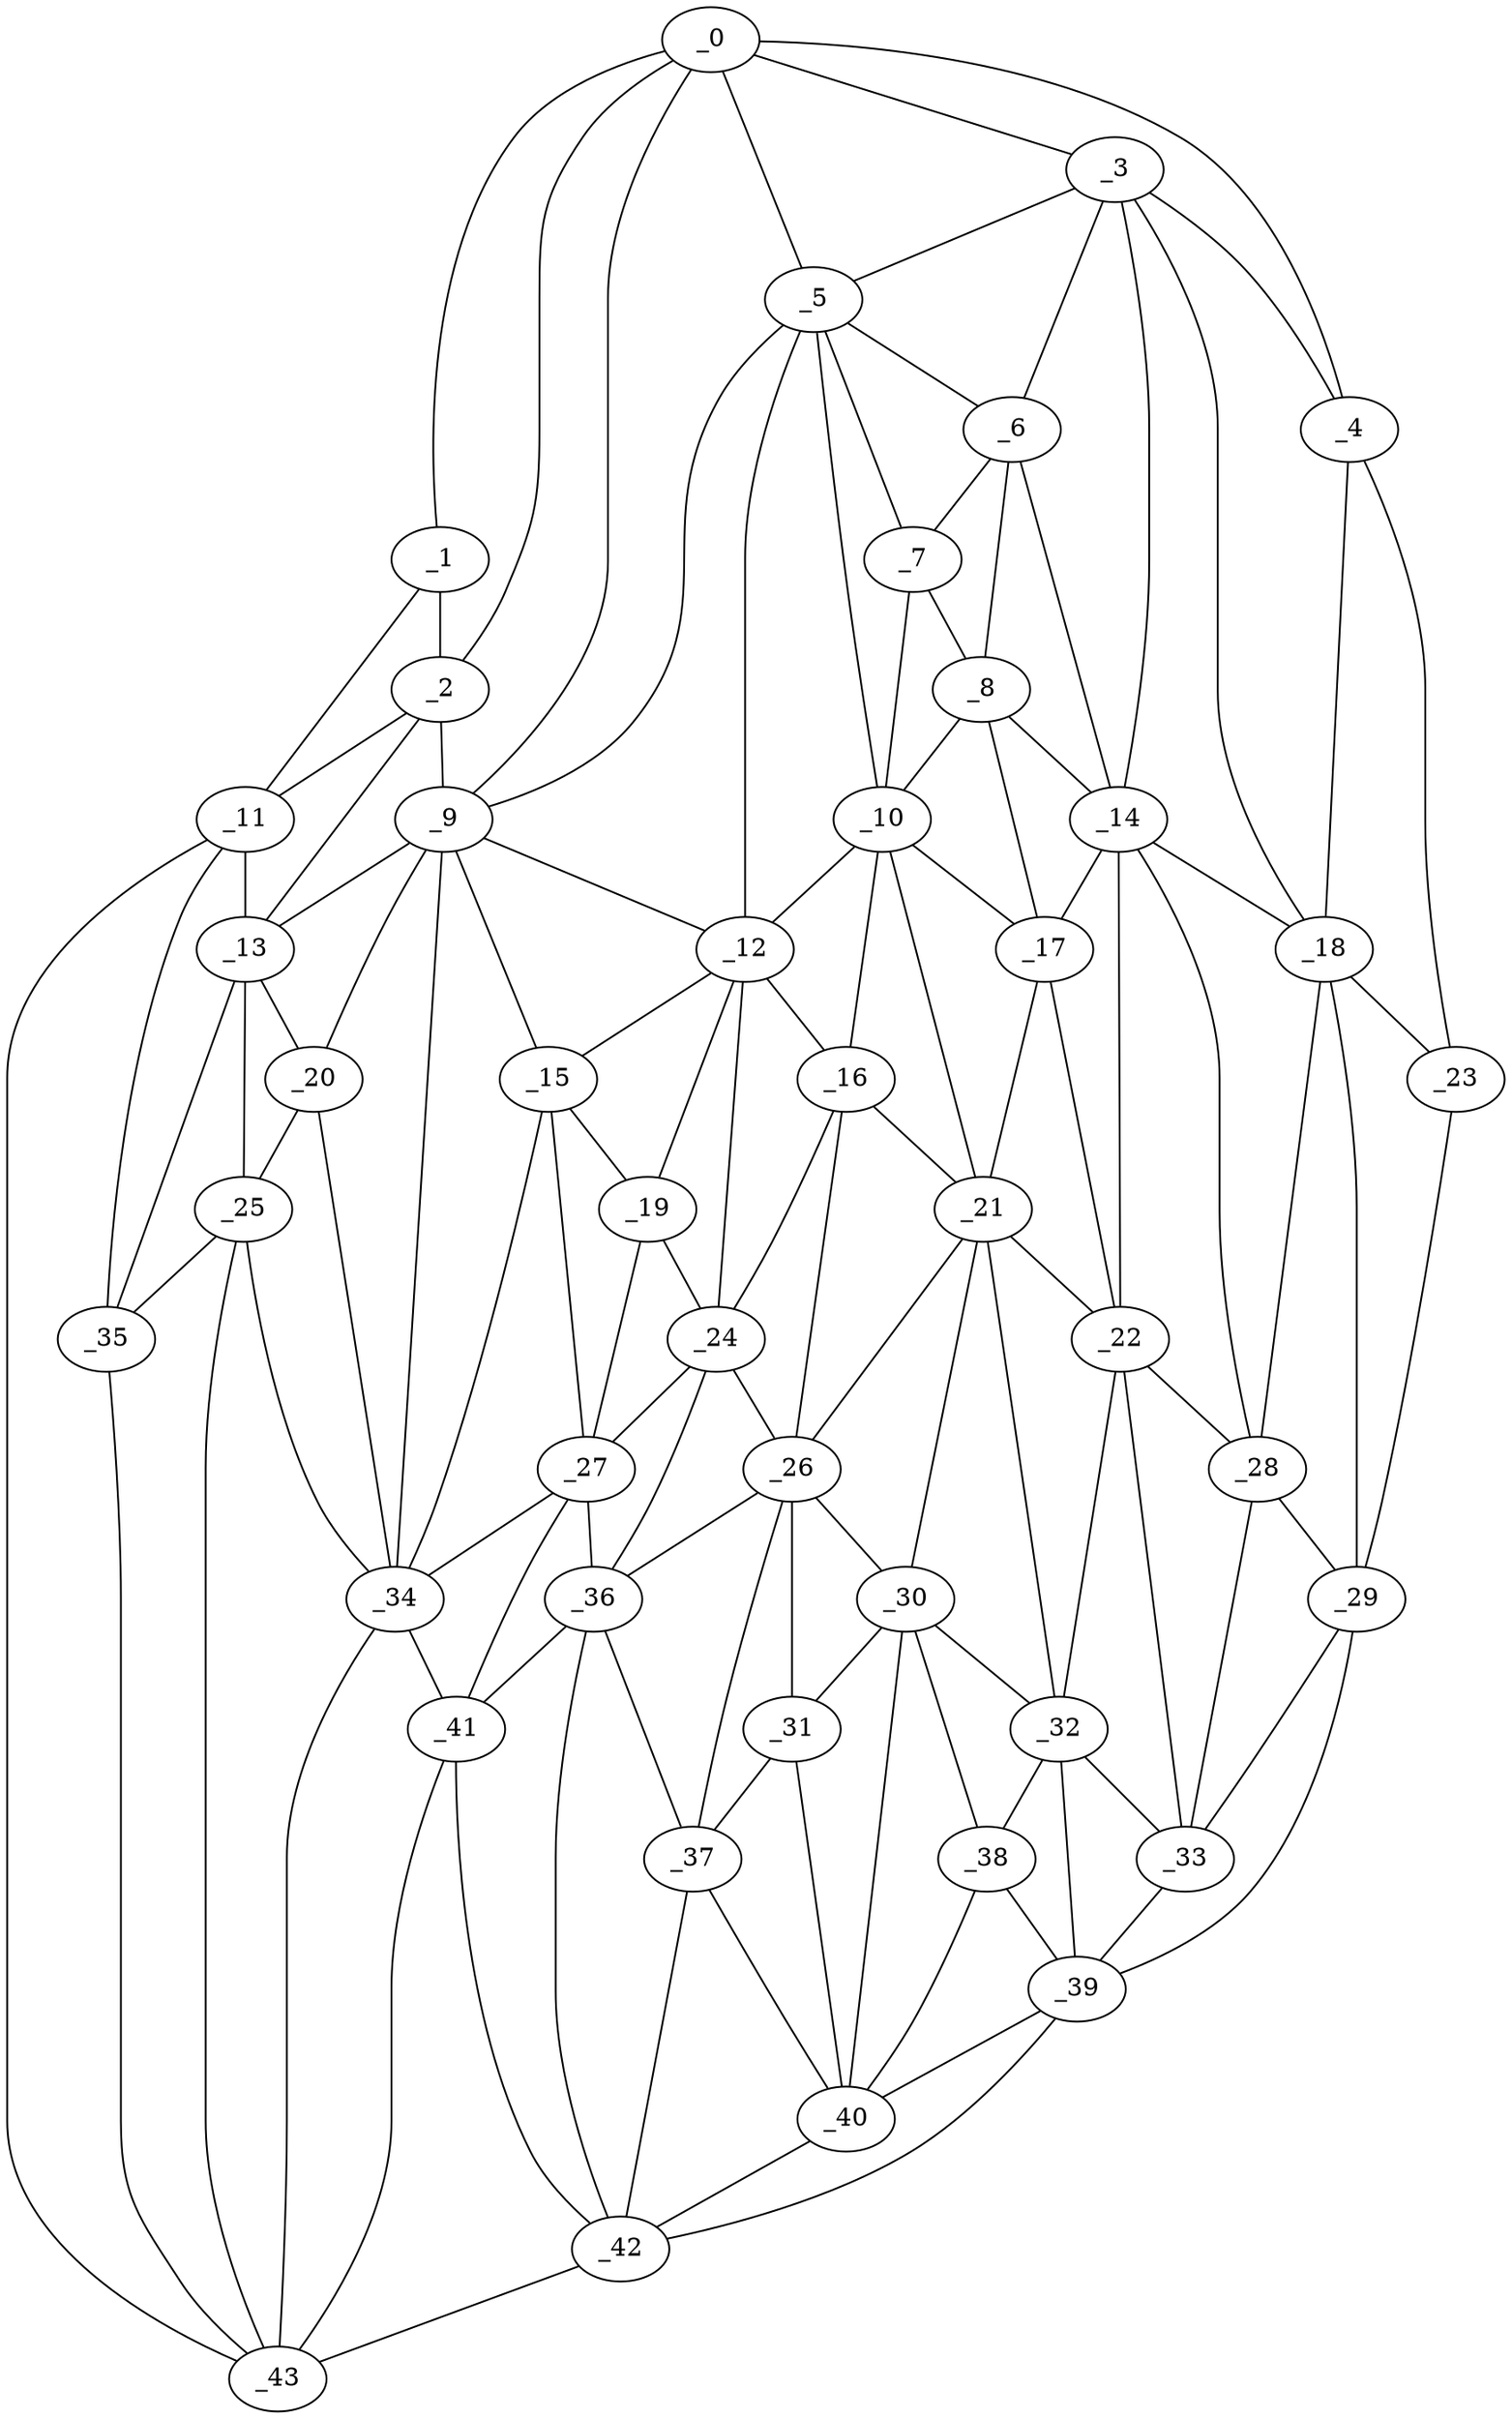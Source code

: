 graph "obj49__130.gxl" {
	_0	 [x=39,
		y=8];
	_1	 [x=48,
		y=3];
	_0 -- _1	 [valence=1];
	_2	 [x=49,
		y=10];
	_0 -- _2	 [valence=2];
	_3	 [x=50,
		y=94];
	_0 -- _3	 [valence=1];
	_4	 [x=52,
		y=123];
	_0 -- _4	 [valence=1];
	_5	 [x=54,
		y=78];
	_0 -- _5	 [valence=2];
	_9	 [x=64,
		y=42];
	_0 -- _9	 [valence=2];
	_1 -- _2	 [valence=1];
	_11	 [x=66,
		y=4];
	_1 -- _11	 [valence=1];
	_2 -- _9	 [valence=1];
	_2 -- _11	 [valence=1];
	_13	 [x=68,
		y=21];
	_2 -- _13	 [valence=2];
	_3 -- _4	 [valence=2];
	_3 -- _5	 [valence=1];
	_6	 [x=55,
		y=92];
	_3 -- _6	 [valence=2];
	_14	 [x=68,
		y=98];
	_3 -- _14	 [valence=2];
	_18	 [x=71,
		y=105];
	_3 -- _18	 [valence=2];
	_4 -- _18	 [valence=2];
	_23	 [x=76,
		y=122];
	_4 -- _23	 [valence=1];
	_5 -- _6	 [valence=2];
	_7	 [x=60,
		y=83];
	_5 -- _7	 [valence=2];
	_5 -- _9	 [valence=2];
	_10	 [x=65,
		y=80];
	_5 -- _10	 [valence=2];
	_12	 [x=66,
		y=59];
	_5 -- _12	 [valence=2];
	_6 -- _7	 [valence=1];
	_8	 [x=63,
		y=90];
	_6 -- _8	 [valence=2];
	_6 -- _14	 [valence=2];
	_7 -- _8	 [valence=2];
	_7 -- _10	 [valence=1];
	_8 -- _10	 [valence=2];
	_8 -- _14	 [valence=1];
	_17	 [x=71,
		y=89];
	_8 -- _17	 [valence=2];
	_9 -- _12	 [valence=2];
	_9 -- _13	 [valence=2];
	_15	 [x=70,
		y=51];
	_9 -- _15	 [valence=2];
	_20	 [x=74,
		y=29];
	_9 -- _20	 [valence=1];
	_34	 [x=86,
		y=42];
	_9 -- _34	 [valence=2];
	_10 -- _12	 [valence=2];
	_16	 [x=70,
		y=77];
	_10 -- _16	 [valence=2];
	_10 -- _17	 [valence=2];
	_21	 [x=74,
		y=85];
	_10 -- _21	 [valence=2];
	_11 -- _13	 [valence=1];
	_35	 [x=88,
		y=12];
	_11 -- _35	 [valence=2];
	_43	 [x=96,
		y=10];
	_11 -- _43	 [valence=1];
	_12 -- _15	 [valence=1];
	_12 -- _16	 [valence=1];
	_19	 [x=72,
		y=56];
	_12 -- _19	 [valence=2];
	_24	 [x=77,
		y=61];
	_12 -- _24	 [valence=1];
	_13 -- _20	 [valence=1];
	_25	 [x=79,
		y=29];
	_13 -- _25	 [valence=2];
	_13 -- _35	 [valence=2];
	_14 -- _17	 [valence=2];
	_14 -- _18	 [valence=2];
	_22	 [x=76,
		y=92];
	_14 -- _22	 [valence=2];
	_28	 [x=81,
		y=102];
	_14 -- _28	 [valence=2];
	_15 -- _19	 [valence=1];
	_27	 [x=80,
		y=55];
	_15 -- _27	 [valence=2];
	_15 -- _34	 [valence=1];
	_16 -- _21	 [valence=2];
	_16 -- _24	 [valence=2];
	_26	 [x=79,
		y=72];
	_16 -- _26	 [valence=2];
	_17 -- _21	 [valence=2];
	_17 -- _22	 [valence=1];
	_18 -- _23	 [valence=2];
	_18 -- _28	 [valence=2];
	_29	 [x=82,
		y=118];
	_18 -- _29	 [valence=2];
	_19 -- _24	 [valence=1];
	_19 -- _27	 [valence=2];
	_20 -- _25	 [valence=2];
	_20 -- _34	 [valence=2];
	_21 -- _22	 [valence=1];
	_21 -- _26	 [valence=2];
	_30	 [x=83,
		y=82];
	_21 -- _30	 [valence=2];
	_32	 [x=84,
		y=89];
	_21 -- _32	 [valence=2];
	_22 -- _28	 [valence=1];
	_22 -- _32	 [valence=1];
	_33	 [x=84,
		y=100];
	_22 -- _33	 [valence=2];
	_23 -- _29	 [valence=1];
	_24 -- _26	 [valence=2];
	_24 -- _27	 [valence=2];
	_36	 [x=88,
		y=65];
	_24 -- _36	 [valence=2];
	_25 -- _34	 [valence=2];
	_25 -- _35	 [valence=1];
	_25 -- _43	 [valence=2];
	_26 -- _30	 [valence=2];
	_31	 [x=84,
		y=77];
	_26 -- _31	 [valence=2];
	_26 -- _36	 [valence=2];
	_37	 [x=88,
		y=72];
	_26 -- _37	 [valence=1];
	_27 -- _34	 [valence=2];
	_27 -- _36	 [valence=1];
	_41	 [x=94,
		y=61];
	_27 -- _41	 [valence=1];
	_28 -- _29	 [valence=2];
	_28 -- _33	 [valence=2];
	_29 -- _33	 [valence=1];
	_39	 [x=89,
		y=96];
	_29 -- _39	 [valence=1];
	_30 -- _31	 [valence=2];
	_30 -- _32	 [valence=2];
	_38	 [x=89,
		y=84];
	_30 -- _38	 [valence=2];
	_40	 [x=91,
		y=79];
	_30 -- _40	 [valence=2];
	_31 -- _37	 [valence=2];
	_31 -- _40	 [valence=2];
	_32 -- _33	 [valence=2];
	_32 -- _38	 [valence=2];
	_32 -- _39	 [valence=1];
	_33 -- _39	 [valence=2];
	_34 -- _41	 [valence=2];
	_34 -- _43	 [valence=2];
	_35 -- _43	 [valence=1];
	_36 -- _37	 [valence=2];
	_36 -- _41	 [valence=2];
	_42	 [x=95,
		y=69];
	_36 -- _42	 [valence=1];
	_37 -- _40	 [valence=2];
	_37 -- _42	 [valence=2];
	_38 -- _39	 [valence=1];
	_38 -- _40	 [valence=1];
	_39 -- _40	 [valence=2];
	_39 -- _42	 [valence=1];
	_40 -- _42	 [valence=1];
	_41 -- _42	 [valence=2];
	_41 -- _43	 [valence=2];
	_42 -- _43	 [valence=1];
}
